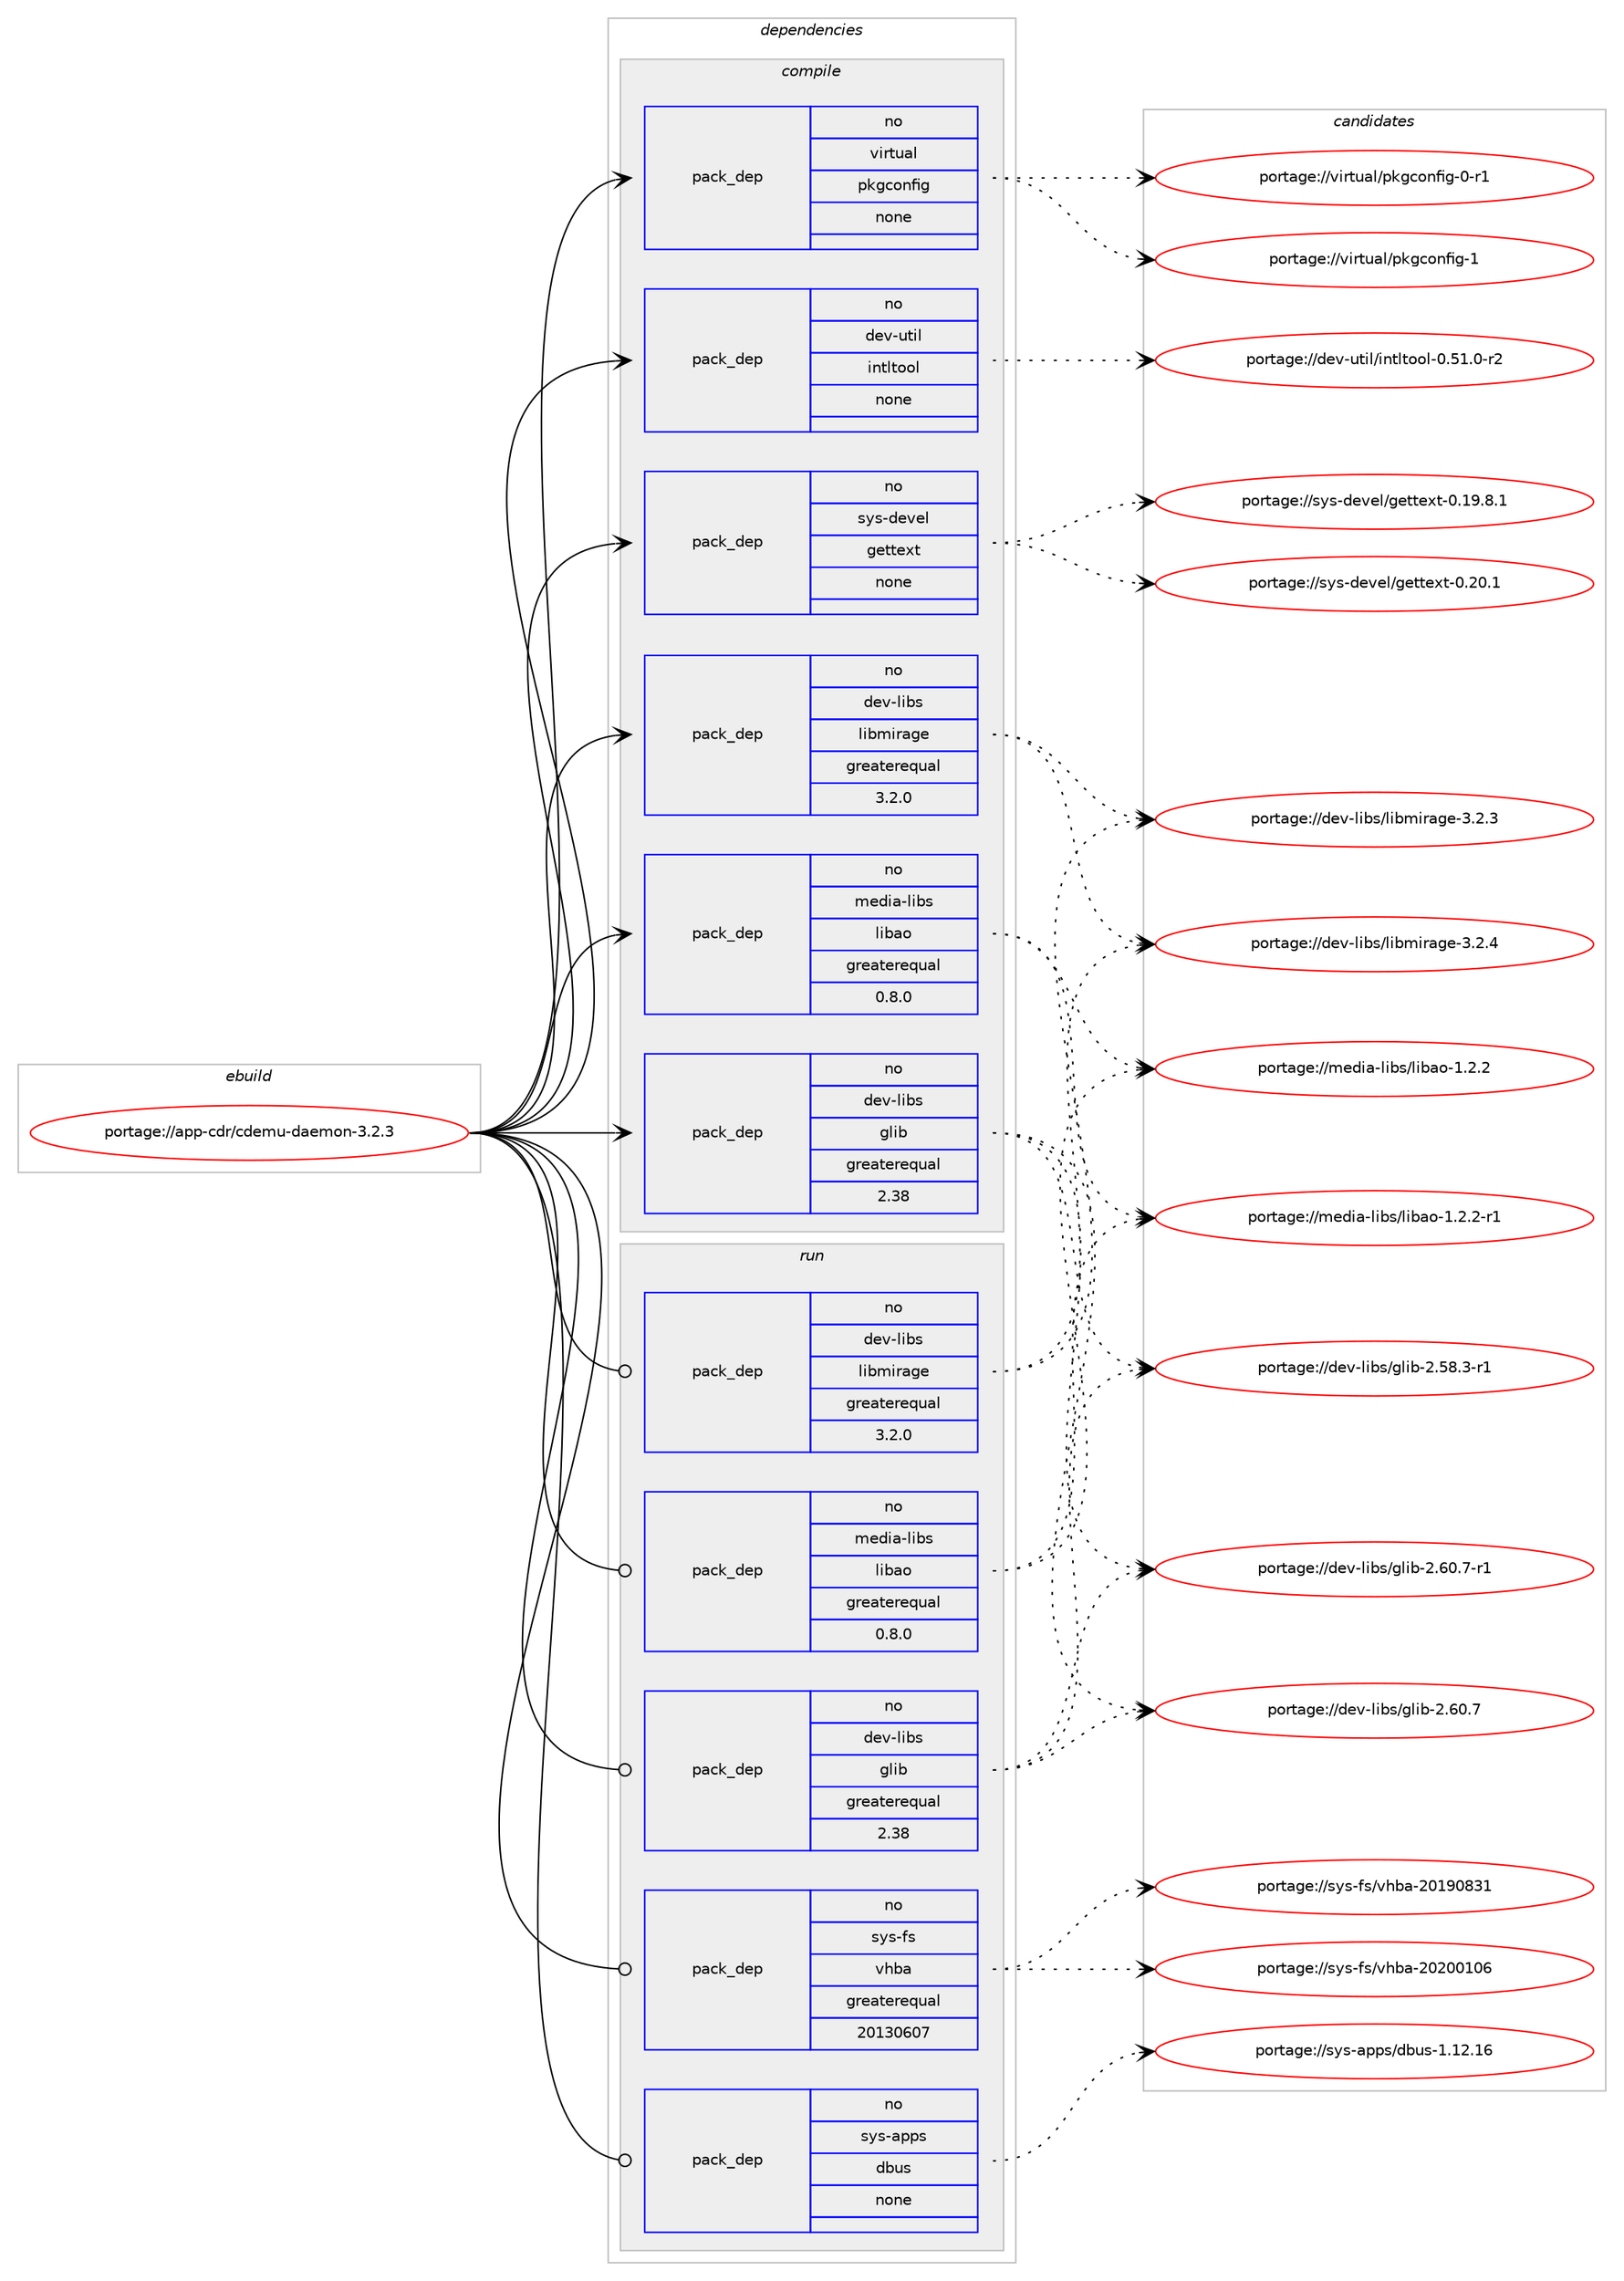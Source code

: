 digraph prolog {

# *************
# Graph options
# *************

newrank=true;
concentrate=true;
compound=true;
graph [rankdir=LR,fontname=Helvetica,fontsize=10,ranksep=1.5];#, ranksep=2.5, nodesep=0.2];
edge  [arrowhead=vee];
node  [fontname=Helvetica,fontsize=10];

# **********
# The ebuild
# **********

subgraph cluster_leftcol {
color=gray;
label=<<i>ebuild</i>>;
id [label="portage://app-cdr/cdemu-daemon-3.2.3", color=red, width=4, href="../app-cdr/cdemu-daemon-3.2.3.svg"];
}

# ****************
# The dependencies
# ****************

subgraph cluster_midcol {
color=gray;
label=<<i>dependencies</i>>;
subgraph cluster_compile {
fillcolor="#eeeeee";
style=filled;
label=<<i>compile</i>>;
subgraph pack484207 {
dependency644621 [label=<<TABLE BORDER="0" CELLBORDER="1" CELLSPACING="0" CELLPADDING="4" WIDTH="220"><TR><TD ROWSPAN="6" CELLPADDING="30">pack_dep</TD></TR><TR><TD WIDTH="110">no</TD></TR><TR><TD>dev-libs</TD></TR><TR><TD>glib</TD></TR><TR><TD>greaterequal</TD></TR><TR><TD>2.38</TD></TR></TABLE>>, shape=none, color=blue];
}
id:e -> dependency644621:w [weight=20,style="solid",arrowhead="vee"];
subgraph pack484208 {
dependency644622 [label=<<TABLE BORDER="0" CELLBORDER="1" CELLSPACING="0" CELLPADDING="4" WIDTH="220"><TR><TD ROWSPAN="6" CELLPADDING="30">pack_dep</TD></TR><TR><TD WIDTH="110">no</TD></TR><TR><TD>dev-libs</TD></TR><TR><TD>libmirage</TD></TR><TR><TD>greaterequal</TD></TR><TR><TD>3.2.0</TD></TR></TABLE>>, shape=none, color=blue];
}
id:e -> dependency644622:w [weight=20,style="solid",arrowhead="vee"];
subgraph pack484209 {
dependency644623 [label=<<TABLE BORDER="0" CELLBORDER="1" CELLSPACING="0" CELLPADDING="4" WIDTH="220"><TR><TD ROWSPAN="6" CELLPADDING="30">pack_dep</TD></TR><TR><TD WIDTH="110">no</TD></TR><TR><TD>dev-util</TD></TR><TR><TD>intltool</TD></TR><TR><TD>none</TD></TR><TR><TD></TD></TR></TABLE>>, shape=none, color=blue];
}
id:e -> dependency644623:w [weight=20,style="solid",arrowhead="vee"];
subgraph pack484210 {
dependency644624 [label=<<TABLE BORDER="0" CELLBORDER="1" CELLSPACING="0" CELLPADDING="4" WIDTH="220"><TR><TD ROWSPAN="6" CELLPADDING="30">pack_dep</TD></TR><TR><TD WIDTH="110">no</TD></TR><TR><TD>media-libs</TD></TR><TR><TD>libao</TD></TR><TR><TD>greaterequal</TD></TR><TR><TD>0.8.0</TD></TR></TABLE>>, shape=none, color=blue];
}
id:e -> dependency644624:w [weight=20,style="solid",arrowhead="vee"];
subgraph pack484211 {
dependency644625 [label=<<TABLE BORDER="0" CELLBORDER="1" CELLSPACING="0" CELLPADDING="4" WIDTH="220"><TR><TD ROWSPAN="6" CELLPADDING="30">pack_dep</TD></TR><TR><TD WIDTH="110">no</TD></TR><TR><TD>sys-devel</TD></TR><TR><TD>gettext</TD></TR><TR><TD>none</TD></TR><TR><TD></TD></TR></TABLE>>, shape=none, color=blue];
}
id:e -> dependency644625:w [weight=20,style="solid",arrowhead="vee"];
subgraph pack484212 {
dependency644626 [label=<<TABLE BORDER="0" CELLBORDER="1" CELLSPACING="0" CELLPADDING="4" WIDTH="220"><TR><TD ROWSPAN="6" CELLPADDING="30">pack_dep</TD></TR><TR><TD WIDTH="110">no</TD></TR><TR><TD>virtual</TD></TR><TR><TD>pkgconfig</TD></TR><TR><TD>none</TD></TR><TR><TD></TD></TR></TABLE>>, shape=none, color=blue];
}
id:e -> dependency644626:w [weight=20,style="solid",arrowhead="vee"];
}
subgraph cluster_compileandrun {
fillcolor="#eeeeee";
style=filled;
label=<<i>compile and run</i>>;
}
subgraph cluster_run {
fillcolor="#eeeeee";
style=filled;
label=<<i>run</i>>;
subgraph pack484213 {
dependency644627 [label=<<TABLE BORDER="0" CELLBORDER="1" CELLSPACING="0" CELLPADDING="4" WIDTH="220"><TR><TD ROWSPAN="6" CELLPADDING="30">pack_dep</TD></TR><TR><TD WIDTH="110">no</TD></TR><TR><TD>dev-libs</TD></TR><TR><TD>glib</TD></TR><TR><TD>greaterequal</TD></TR><TR><TD>2.38</TD></TR></TABLE>>, shape=none, color=blue];
}
id:e -> dependency644627:w [weight=20,style="solid",arrowhead="odot"];
subgraph pack484214 {
dependency644628 [label=<<TABLE BORDER="0" CELLBORDER="1" CELLSPACING="0" CELLPADDING="4" WIDTH="220"><TR><TD ROWSPAN="6" CELLPADDING="30">pack_dep</TD></TR><TR><TD WIDTH="110">no</TD></TR><TR><TD>dev-libs</TD></TR><TR><TD>libmirage</TD></TR><TR><TD>greaterequal</TD></TR><TR><TD>3.2.0</TD></TR></TABLE>>, shape=none, color=blue];
}
id:e -> dependency644628:w [weight=20,style="solid",arrowhead="odot"];
subgraph pack484215 {
dependency644629 [label=<<TABLE BORDER="0" CELLBORDER="1" CELLSPACING="0" CELLPADDING="4" WIDTH="220"><TR><TD ROWSPAN="6" CELLPADDING="30">pack_dep</TD></TR><TR><TD WIDTH="110">no</TD></TR><TR><TD>media-libs</TD></TR><TR><TD>libao</TD></TR><TR><TD>greaterequal</TD></TR><TR><TD>0.8.0</TD></TR></TABLE>>, shape=none, color=blue];
}
id:e -> dependency644629:w [weight=20,style="solid",arrowhead="odot"];
subgraph pack484216 {
dependency644630 [label=<<TABLE BORDER="0" CELLBORDER="1" CELLSPACING="0" CELLPADDING="4" WIDTH="220"><TR><TD ROWSPAN="6" CELLPADDING="30">pack_dep</TD></TR><TR><TD WIDTH="110">no</TD></TR><TR><TD>sys-apps</TD></TR><TR><TD>dbus</TD></TR><TR><TD>none</TD></TR><TR><TD></TD></TR></TABLE>>, shape=none, color=blue];
}
id:e -> dependency644630:w [weight=20,style="solid",arrowhead="odot"];
subgraph pack484217 {
dependency644631 [label=<<TABLE BORDER="0" CELLBORDER="1" CELLSPACING="0" CELLPADDING="4" WIDTH="220"><TR><TD ROWSPAN="6" CELLPADDING="30">pack_dep</TD></TR><TR><TD WIDTH="110">no</TD></TR><TR><TD>sys-fs</TD></TR><TR><TD>vhba</TD></TR><TR><TD>greaterequal</TD></TR><TR><TD>20130607</TD></TR></TABLE>>, shape=none, color=blue];
}
id:e -> dependency644631:w [weight=20,style="solid",arrowhead="odot"];
}
}

# **************
# The candidates
# **************

subgraph cluster_choices {
rank=same;
color=gray;
label=<<i>candidates</i>>;

subgraph choice484207 {
color=black;
nodesep=1;
choice10010111845108105981154710310810598455046544846554511449 [label="portage://dev-libs/glib-2.60.7-r1", color=red, width=4,href="../dev-libs/glib-2.60.7-r1.svg"];
choice1001011184510810598115471031081059845504654484655 [label="portage://dev-libs/glib-2.60.7", color=red, width=4,href="../dev-libs/glib-2.60.7.svg"];
choice10010111845108105981154710310810598455046535646514511449 [label="portage://dev-libs/glib-2.58.3-r1", color=red, width=4,href="../dev-libs/glib-2.58.3-r1.svg"];
dependency644621:e -> choice10010111845108105981154710310810598455046544846554511449:w [style=dotted,weight="100"];
dependency644621:e -> choice1001011184510810598115471031081059845504654484655:w [style=dotted,weight="100"];
dependency644621:e -> choice10010111845108105981154710310810598455046535646514511449:w [style=dotted,weight="100"];
}
subgraph choice484208 {
color=black;
nodesep=1;
choice1001011184510810598115471081059810910511497103101455146504652 [label="portage://dev-libs/libmirage-3.2.4", color=red, width=4,href="../dev-libs/libmirage-3.2.4.svg"];
choice1001011184510810598115471081059810910511497103101455146504651 [label="portage://dev-libs/libmirage-3.2.3", color=red, width=4,href="../dev-libs/libmirage-3.2.3.svg"];
dependency644622:e -> choice1001011184510810598115471081059810910511497103101455146504652:w [style=dotted,weight="100"];
dependency644622:e -> choice1001011184510810598115471081059810910511497103101455146504651:w [style=dotted,weight="100"];
}
subgraph choice484209 {
color=black;
nodesep=1;
choice1001011184511711610510847105110116108116111111108454846534946484511450 [label="portage://dev-util/intltool-0.51.0-r2", color=red, width=4,href="../dev-util/intltool-0.51.0-r2.svg"];
dependency644623:e -> choice1001011184511711610510847105110116108116111111108454846534946484511450:w [style=dotted,weight="100"];
}
subgraph choice484210 {
color=black;
nodesep=1;
choice1091011001059745108105981154710810598971114549465046504511449 [label="portage://media-libs/libao-1.2.2-r1", color=red, width=4,href="../media-libs/libao-1.2.2-r1.svg"];
choice109101100105974510810598115471081059897111454946504650 [label="portage://media-libs/libao-1.2.2", color=red, width=4,href="../media-libs/libao-1.2.2.svg"];
dependency644624:e -> choice1091011001059745108105981154710810598971114549465046504511449:w [style=dotted,weight="100"];
dependency644624:e -> choice109101100105974510810598115471081059897111454946504650:w [style=dotted,weight="100"];
}
subgraph choice484211 {
color=black;
nodesep=1;
choice115121115451001011181011084710310111611610112011645484650484649 [label="portage://sys-devel/gettext-0.20.1", color=red, width=4,href="../sys-devel/gettext-0.20.1.svg"];
choice1151211154510010111810110847103101116116101120116454846495746564649 [label="portage://sys-devel/gettext-0.19.8.1", color=red, width=4,href="../sys-devel/gettext-0.19.8.1.svg"];
dependency644625:e -> choice115121115451001011181011084710310111611610112011645484650484649:w [style=dotted,weight="100"];
dependency644625:e -> choice1151211154510010111810110847103101116116101120116454846495746564649:w [style=dotted,weight="100"];
}
subgraph choice484212 {
color=black;
nodesep=1;
choice1181051141161179710847112107103991111101021051034549 [label="portage://virtual/pkgconfig-1", color=red, width=4,href="../virtual/pkgconfig-1.svg"];
choice11810511411611797108471121071039911111010210510345484511449 [label="portage://virtual/pkgconfig-0-r1", color=red, width=4,href="../virtual/pkgconfig-0-r1.svg"];
dependency644626:e -> choice1181051141161179710847112107103991111101021051034549:w [style=dotted,weight="100"];
dependency644626:e -> choice11810511411611797108471121071039911111010210510345484511449:w [style=dotted,weight="100"];
}
subgraph choice484213 {
color=black;
nodesep=1;
choice10010111845108105981154710310810598455046544846554511449 [label="portage://dev-libs/glib-2.60.7-r1", color=red, width=4,href="../dev-libs/glib-2.60.7-r1.svg"];
choice1001011184510810598115471031081059845504654484655 [label="portage://dev-libs/glib-2.60.7", color=red, width=4,href="../dev-libs/glib-2.60.7.svg"];
choice10010111845108105981154710310810598455046535646514511449 [label="portage://dev-libs/glib-2.58.3-r1", color=red, width=4,href="../dev-libs/glib-2.58.3-r1.svg"];
dependency644627:e -> choice10010111845108105981154710310810598455046544846554511449:w [style=dotted,weight="100"];
dependency644627:e -> choice1001011184510810598115471031081059845504654484655:w [style=dotted,weight="100"];
dependency644627:e -> choice10010111845108105981154710310810598455046535646514511449:w [style=dotted,weight="100"];
}
subgraph choice484214 {
color=black;
nodesep=1;
choice1001011184510810598115471081059810910511497103101455146504652 [label="portage://dev-libs/libmirage-3.2.4", color=red, width=4,href="../dev-libs/libmirage-3.2.4.svg"];
choice1001011184510810598115471081059810910511497103101455146504651 [label="portage://dev-libs/libmirage-3.2.3", color=red, width=4,href="../dev-libs/libmirage-3.2.3.svg"];
dependency644628:e -> choice1001011184510810598115471081059810910511497103101455146504652:w [style=dotted,weight="100"];
dependency644628:e -> choice1001011184510810598115471081059810910511497103101455146504651:w [style=dotted,weight="100"];
}
subgraph choice484215 {
color=black;
nodesep=1;
choice1091011001059745108105981154710810598971114549465046504511449 [label="portage://media-libs/libao-1.2.2-r1", color=red, width=4,href="../media-libs/libao-1.2.2-r1.svg"];
choice109101100105974510810598115471081059897111454946504650 [label="portage://media-libs/libao-1.2.2", color=red, width=4,href="../media-libs/libao-1.2.2.svg"];
dependency644629:e -> choice1091011001059745108105981154710810598971114549465046504511449:w [style=dotted,weight="100"];
dependency644629:e -> choice109101100105974510810598115471081059897111454946504650:w [style=dotted,weight="100"];
}
subgraph choice484216 {
color=black;
nodesep=1;
choice115121115459711211211547100981171154549464950464954 [label="portage://sys-apps/dbus-1.12.16", color=red, width=4,href="../sys-apps/dbus-1.12.16.svg"];
dependency644630:e -> choice115121115459711211211547100981171154549464950464954:w [style=dotted,weight="100"];
}
subgraph choice484217 {
color=black;
nodesep=1;
choice11512111545102115471181049897455048504848494854 [label="portage://sys-fs/vhba-20200106", color=red, width=4,href="../sys-fs/vhba-20200106.svg"];
choice11512111545102115471181049897455048495748565149 [label="portage://sys-fs/vhba-20190831", color=red, width=4,href="../sys-fs/vhba-20190831.svg"];
dependency644631:e -> choice11512111545102115471181049897455048504848494854:w [style=dotted,weight="100"];
dependency644631:e -> choice11512111545102115471181049897455048495748565149:w [style=dotted,weight="100"];
}
}

}
